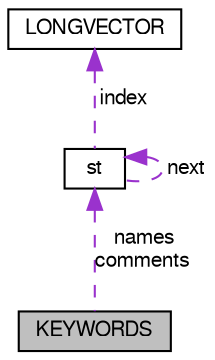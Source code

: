 digraph "KEYWORDS"
{
  bgcolor="transparent";
  edge [fontname="FreeSans",fontsize="10",labelfontname="FreeSans",labelfontsize="10"];
  node [fontname="FreeSans",fontsize="10",shape=record];
  Node1 [label="KEYWORDS",height=0.2,width=0.4,color="black", fillcolor="grey75", style="filled" fontcolor="black"];
  Node2 -> Node1 [dir="back",color="darkorchid3",fontsize="10",style="dashed",label=" names\ncomments" ];
  Node2 [label="st",height=0.2,width=0.4,color="black",URL="$structst.html"];
  Node2 -> Node2 [dir="back",color="darkorchid3",fontsize="10",style="dashed",label=" next" ];
  Node3 -> Node2 [dir="back",color="darkorchid3",fontsize="10",style="dashed",label=" index" ];
  Node3 [label="LONGVECTOR",height=0.2,width=0.4,color="black",URL="$struct_l_o_n_g_v_e_c_t_o_r.html"];
}
